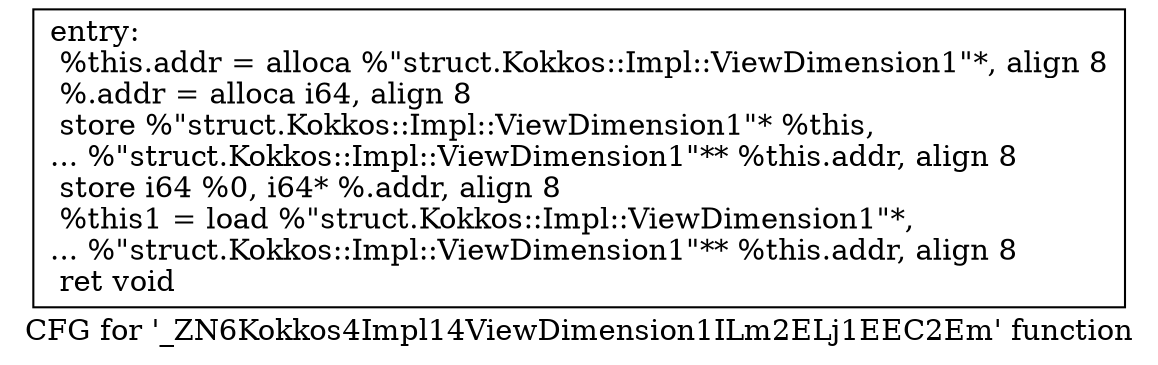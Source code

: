 digraph "CFG for '_ZN6Kokkos4Impl14ViewDimension1ILm2ELj1EEC2Em' function" {
	label="CFG for '_ZN6Kokkos4Impl14ViewDimension1ILm2ELj1EEC2Em' function";

	Node0x5e42180 [shape=record,label="{entry:\l  %this.addr = alloca %\"struct.Kokkos::Impl::ViewDimension1\"*, align 8\l  %.addr = alloca i64, align 8\l  store %\"struct.Kokkos::Impl::ViewDimension1\"* %this,\l... %\"struct.Kokkos::Impl::ViewDimension1\"** %this.addr, align 8\l  store i64 %0, i64* %.addr, align 8\l  %this1 = load %\"struct.Kokkos::Impl::ViewDimension1\"*,\l... %\"struct.Kokkos::Impl::ViewDimension1\"** %this.addr, align 8\l  ret void\l}"];
}
